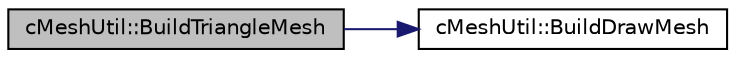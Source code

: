digraph "cMeshUtil::BuildTriangleMesh"
{
 // LATEX_PDF_SIZE
  edge [fontname="Helvetica",fontsize="10",labelfontname="Helvetica",labelfontsize="10"];
  node [fontname="Helvetica",fontsize="10",shape=record];
  rankdir="LR";
  Node1 [label="cMeshUtil::BuildTriangleMesh",height=0.2,width=0.4,color="black", fillcolor="grey75", style="filled", fontcolor="black",tooltip=" "];
  Node1 -> Node2 [color="midnightblue",fontsize="10",style="solid",fontname="Helvetica"];
  Node2 [label="cMeshUtil::BuildDrawMesh",height=0.2,width=0.4,color="black", fillcolor="white", style="filled",URL="$classc_mesh_util.html#a99c580def2bd11bea53600a2467f5c91",tooltip=" "];
}

